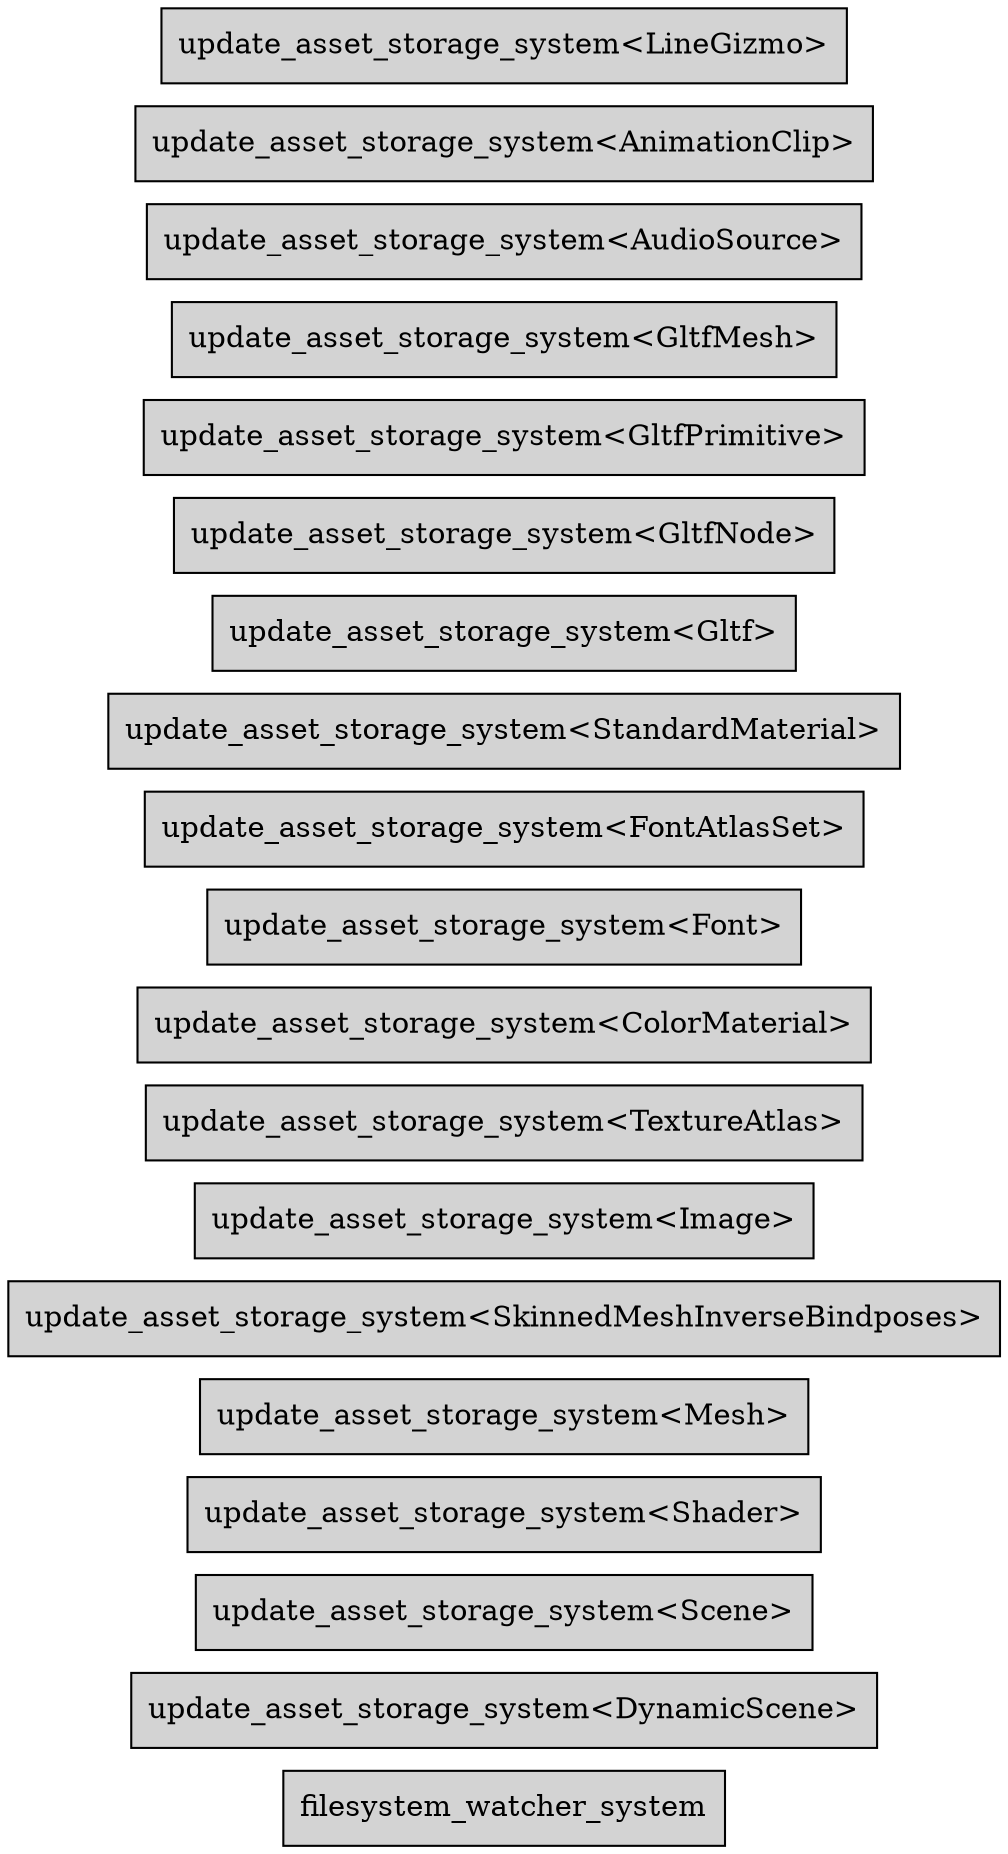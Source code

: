 digraph "" {
	"compound"="true";
	"splines"="spline";
	"rankdir"="LR";
	"bgcolor"="white";
	"fontname"="Helvetica";
	"nodesep"="0.15";
	edge ["penwidth"="2"];
	node ["shape"="box", "style"="filled"];
	"node_System(0)" ["label"="filesystem_watcher_system", "tooltip"="bevy_asset::io::file_asset_io::filesystem_watcher_system"]
	"node_System(1)" ["label"="update_asset_storage_system<DynamicScene>", "tooltip"="bevy_asset::loader::update_asset_storage_system<bevy_scene::dynamic_scene::DynamicScene>"]
	"node_System(2)" ["label"="update_asset_storage_system<Scene>", "tooltip"="bevy_asset::loader::update_asset_storage_system<bevy_scene::scene::Scene>"]
	"node_System(3)" ["label"="update_asset_storage_system<Shader>", "tooltip"="bevy_asset::loader::update_asset_storage_system<bevy_render::render_resource::shader::Shader>"]
	"node_System(4)" ["label"="update_asset_storage_system<Mesh>", "tooltip"="bevy_asset::loader::update_asset_storage_system<bevy_render::mesh::mesh::Mesh>"]
	"node_System(5)" ["label"="update_asset_storage_system<SkinnedMeshInverseBindposes>", "tooltip"="bevy_asset::loader::update_asset_storage_system<bevy_render::mesh::mesh::skinning::SkinnedMeshInverseBindposes>"]
	"node_System(6)" ["label"="update_asset_storage_system<Image>", "tooltip"="bevy_asset::loader::update_asset_storage_system<bevy_render::texture::image::Image>"]
	"node_System(7)" ["label"="update_asset_storage_system<TextureAtlas>", "tooltip"="bevy_asset::loader::update_asset_storage_system<bevy_sprite::texture_atlas::TextureAtlas>"]
	"node_System(8)" ["label"="update_asset_storage_system<ColorMaterial>", "tooltip"="bevy_asset::loader::update_asset_storage_system<bevy_sprite::mesh2d::color_material::ColorMaterial>"]
	"node_System(9)" ["label"="update_asset_storage_system<Font>", "tooltip"="bevy_asset::loader::update_asset_storage_system<bevy_text::font::Font>"]
	"node_System(10)" ["label"="update_asset_storage_system<FontAtlasSet>", "tooltip"="bevy_asset::loader::update_asset_storage_system<bevy_text::font_atlas_set::FontAtlasSet>"]
	"node_System(11)" ["label"="update_asset_storage_system<StandardMaterial>", "tooltip"="bevy_asset::loader::update_asset_storage_system<bevy_pbr::pbr_material::StandardMaterial>"]
	"node_System(12)" ["label"="update_asset_storage_system<Gltf>", "tooltip"="bevy_asset::loader::update_asset_storage_system<bevy_gltf::Gltf>"]
	"node_System(13)" ["label"="update_asset_storage_system<GltfNode>", "tooltip"="bevy_asset::loader::update_asset_storage_system<bevy_gltf::GltfNode>"]
	"node_System(14)" ["label"="update_asset_storage_system<GltfPrimitive>", "tooltip"="bevy_asset::loader::update_asset_storage_system<bevy_gltf::GltfPrimitive>"]
	"node_System(15)" ["label"="update_asset_storage_system<GltfMesh>", "tooltip"="bevy_asset::loader::update_asset_storage_system<bevy_gltf::GltfMesh>"]
	"node_System(16)" ["label"="update_asset_storage_system<AudioSource>", "tooltip"="bevy_asset::loader::update_asset_storage_system<bevy_audio::audio_source::AudioSource>"]
	"node_System(17)" ["label"="update_asset_storage_system<AnimationClip>", "tooltip"="bevy_asset::loader::update_asset_storage_system<bevy_animation::AnimationClip>"]
	"node_System(18)" ["label"="update_asset_storage_system<LineGizmo>", "tooltip"="bevy_asset::loader::update_asset_storage_system<bevy_gizmos::LineGizmo>"]
}
